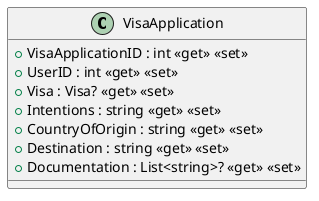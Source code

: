 @startuml
class VisaApplication {
    + VisaApplicationID : int <<get>> <<set>>
    + UserID : int <<get>> <<set>>
    + Visa : Visa? <<get>> <<set>>
    + Intentions : string <<get>> <<set>>
    + CountryOfOrigin : string <<get>> <<set>>
    + Destination : string <<get>> <<set>>
    + Documentation : List<string>? <<get>> <<set>>
}
@enduml

